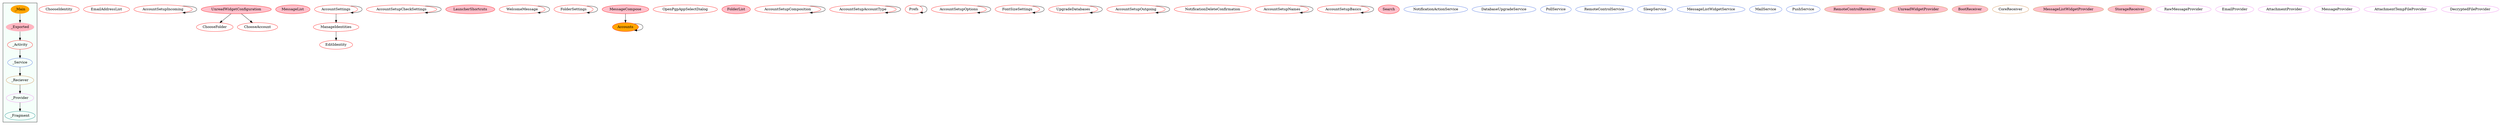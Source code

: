 digraph G {
subgraph cluster_legend{ 
bgcolor=mintcream;
_Activity[color = red];
_Service[color = royalblue];
_Provider[color = violet];
_Reciever[color = peru];
_Fragment[color = teal];
_Main[style=filled, fillcolor=orange, color = mintcream];
_Exported[style=filled, fillcolor=lightpink, color = mintcream];
_Main -> _Exported -> _Activity -> _Service -> _Reciever -> _Provider -> _Fragment; 
}
ChooseIdentity[color = red];
EmailAddressList[color = red];
AccountSetupIncoming[color = red];
ChooseFolder[color = red];
MessageList[style=filled, fillcolor=pink, color = red];
AccountSettings[color = red];
AccountSetupCheckSettings[color = red];
LauncherShortcuts[style=filled, fillcolor=pink, color = red];
WelcomeMessage[color = red];
FolderSettings[color = red];
MessageCompose[style=filled, fillcolor=pink, color = red];
Accounts[style=filled, fillcolor=orange, color = red];
OpenPgpAppSelectDialog[color = red];
FolderList[style=filled, fillcolor=pink, color = red];
EditIdentity[color = red];
AccountSetupComposition[color = red];
AccountSetupAccountType[color = red];
ChooseAccount[color = red];
ManageIdentities[color = red];
Prefs[color = red];
AccountSetupOptions[color = red];
FontSizeSettings[color = red];
UpgradeDatabases[color = red];
AccountSetupOutgoing[color = red];
NotificationDeleteConfirmation[color = red];
AccountSetupNames[color = red];
AccountSetupBasics[color = red];
Search[style=filled, fillcolor=pink, color = red];
UnreadWidgetConfiguration[style=filled, fillcolor=pink, color = red];
NotificationActionService[color = royalblue];
DatabaseUpgradeService[color = royalblue];
PollService[color = royalblue];
RemoteControlService[color = royalblue];
SleepService[color = royalblue];
MessageListWidgetService[color = royalblue];
MailService[color = royalblue];
PushService[color = royalblue];
RemoteControlReceiver[style=filled, fillcolor=pink, color = peru];
UnreadWidgetProvider[style=filled, fillcolor=pink, color = peru];
BootReceiver[style=filled, fillcolor=pink, color = peru];
CoreReceiver[color = peru];
MessageListWidgetProvider[style=filled, fillcolor=pink, color = peru];
StorageReceiver[style=filled, fillcolor=pink, color = peru];
RawMessageProvider[color = violet];
EmailProvider[color = violet];
AttachmentProvider[color = violet];
MessageProvider[color = violet];
AttachmentTempFileProvider[color = violet];
DecryptedFileProvider[color = violet];
AccountSetupComposition->AccountSetupComposition;
AccountSetupIncoming->AccountSetupIncoming;
AccountSetupAccountType->AccountSetupAccountType;
ManageIdentities->EditIdentity;
Prefs->Prefs;
AccountSetupOptions->AccountSetupOptions;
FontSizeSettings->FontSizeSettings;
UpgradeDatabases->UpgradeDatabases;
AccountSettings->AccountSettings;
AccountSettings->ManageIdentities;
AccountSetupOutgoing->AccountSetupOutgoing;
AccountSetupCheckSettings->AccountSetupCheckSettings;
WelcomeMessage->WelcomeMessage;
AccountSetupNames->AccountSetupNames;
MessageCompose->Accounts;
FolderSettings->FolderSettings;
AccountSetupBasics->AccountSetupBasics;
Accounts->Accounts;
UnreadWidgetConfiguration->ChooseAccount;
UnreadWidgetConfiguration->ChooseFolder;
}
